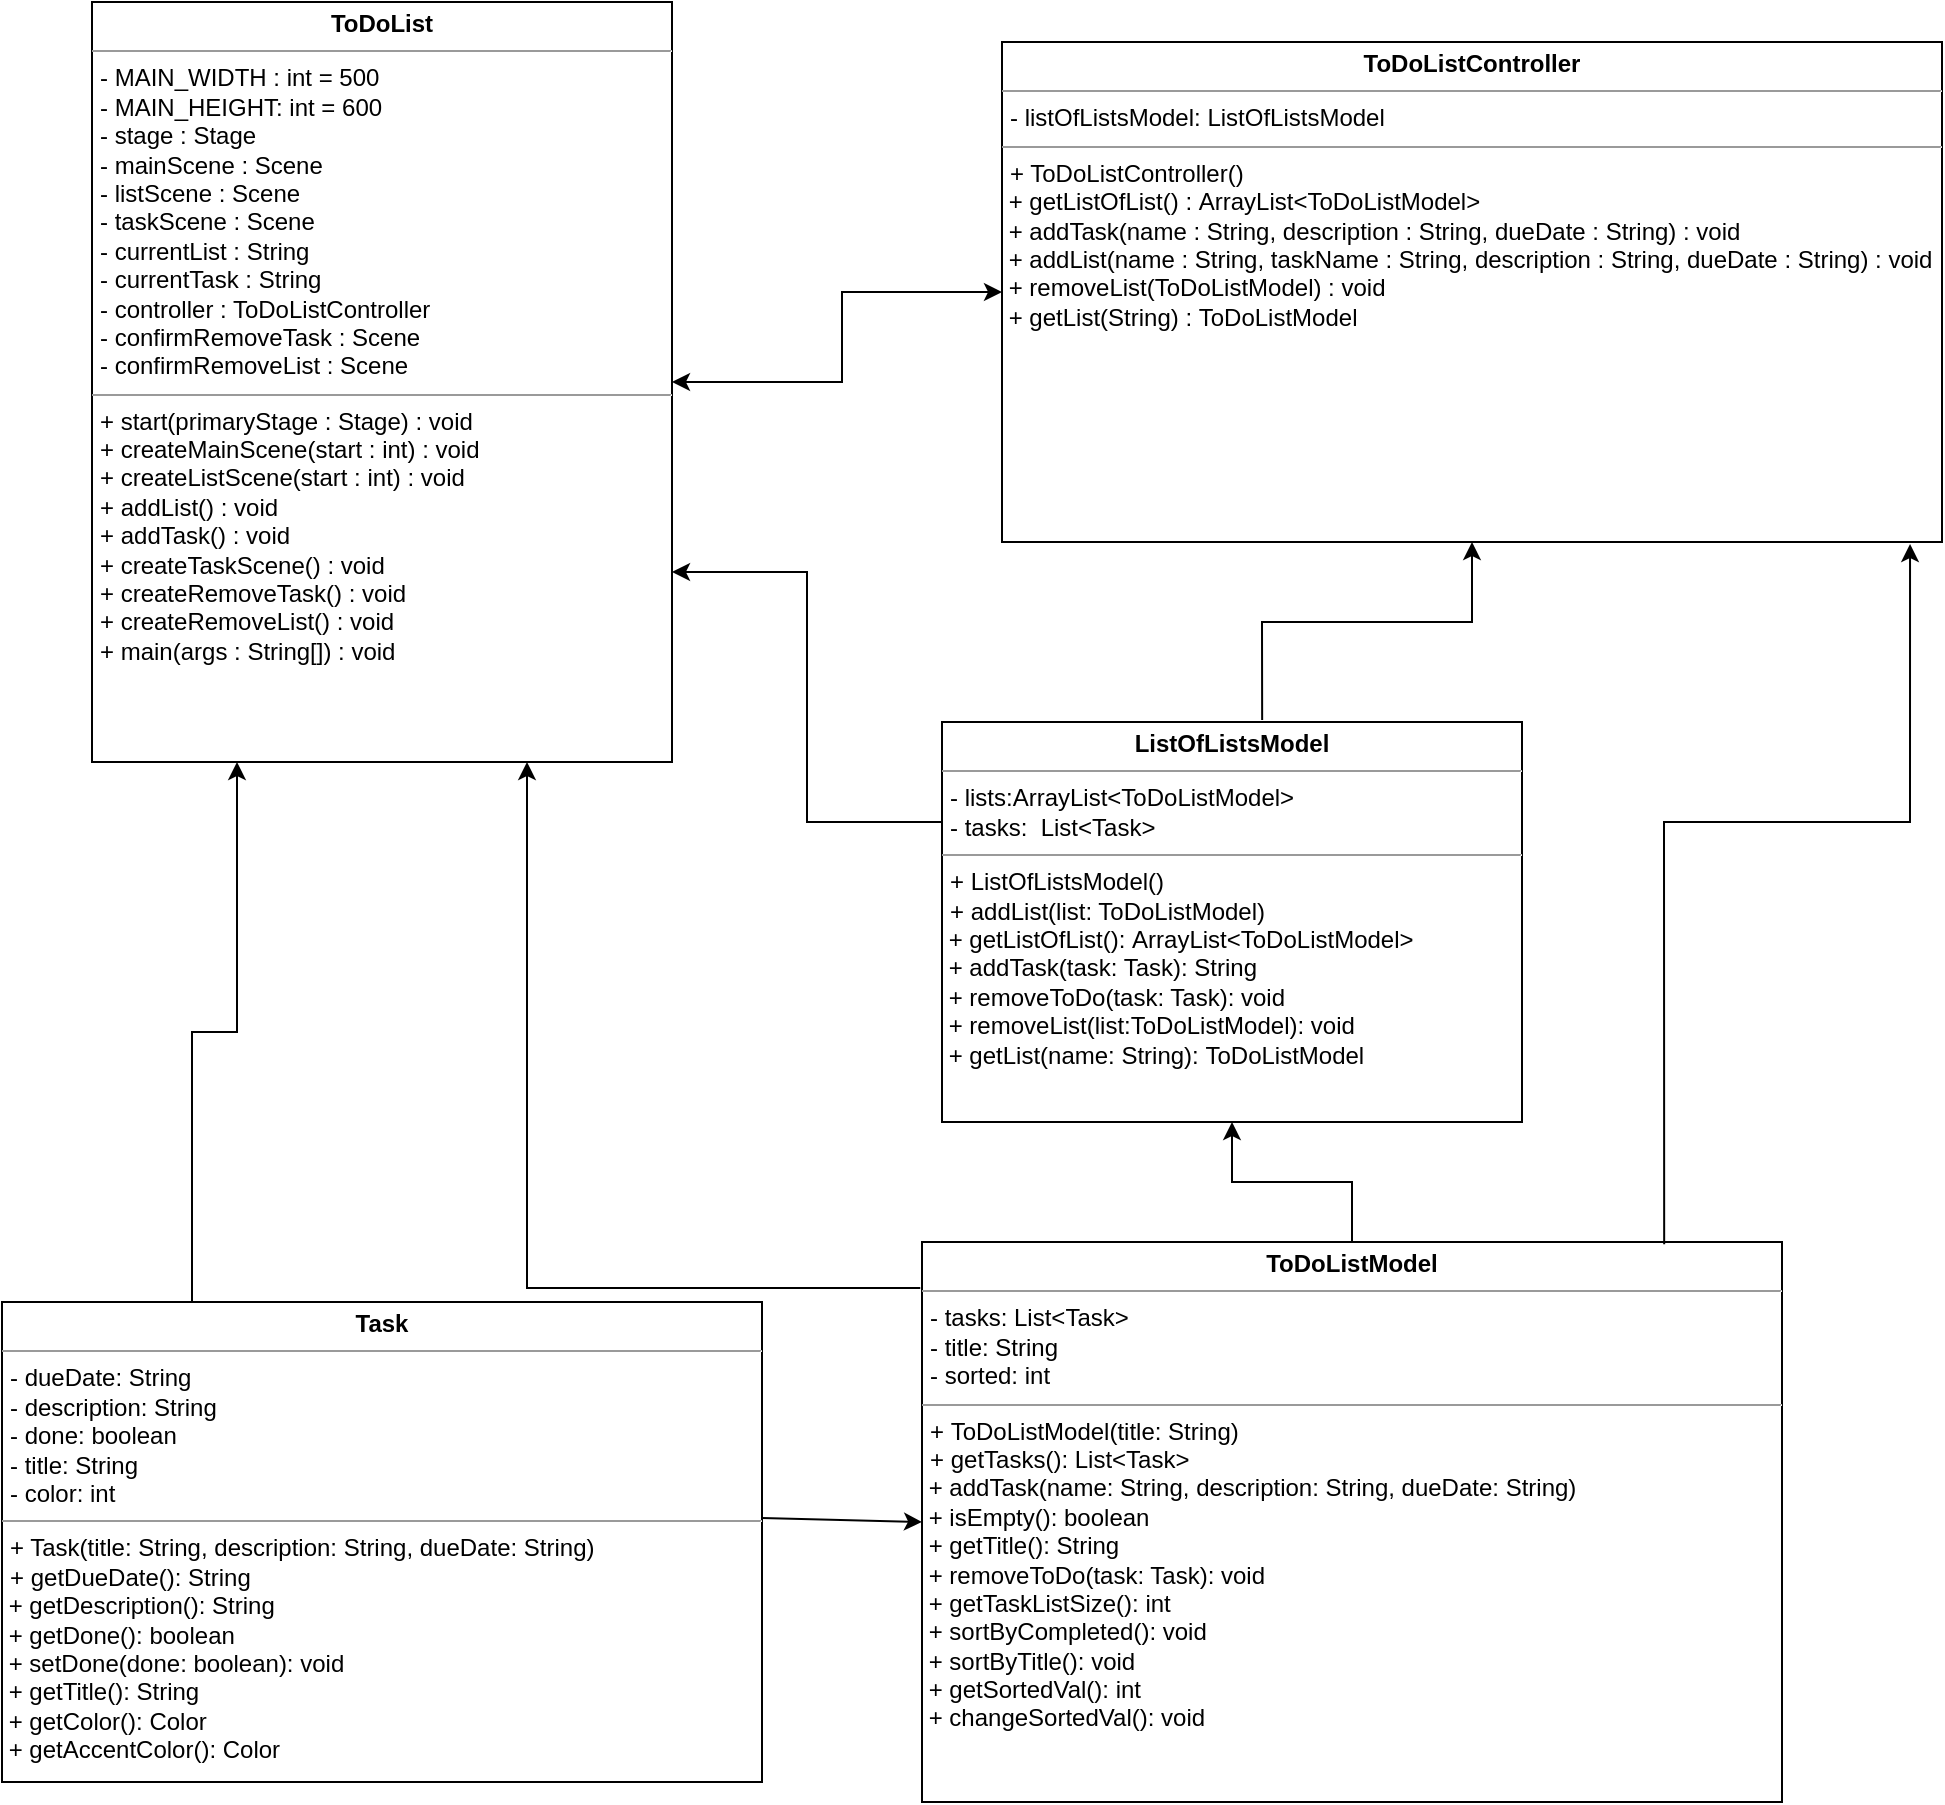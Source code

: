 <mxfile version="18.0.0" type="device"><diagram name="Page-1" id="c4acf3e9-155e-7222-9cf6-157b1a14988f"><mxGraphModel dx="1422" dy="762" grid="1" gridSize="10" guides="1" tooltips="1" connect="1" arrows="1" fold="1" page="1" pageScale="1" pageWidth="850" pageHeight="1100" background="none" math="0" shadow="0"><root><mxCell id="0"/><mxCell id="1" parent="0"/><mxCell id="dw-EZMcWTSS-PhOvnfnv-1" value="&lt;p style=&quot;margin: 0px ; margin-top: 4px ; text-align: center&quot;&gt;&lt;b&gt;ToDoListController&lt;/b&gt;&lt;br&gt;&lt;/p&gt;&lt;hr size=&quot;1&quot;&gt;&lt;p style=&quot;margin: 0px ; margin-left: 4px&quot;&gt;&lt;span style=&quot;background-color: initial;&quot;&gt;-&amp;nbsp;listOfListsModel:&amp;nbsp;ListOfListsModel&lt;/span&gt;&lt;br&gt;&lt;/p&gt;&lt;hr size=&quot;1&quot;&gt;&lt;p style=&quot;margin: 0px ; margin-left: 4px&quot;&gt;+ ToDoListController()&amp;nbsp;&lt;/p&gt;&amp;nbsp;+&amp;nbsp;getListOfList() :&amp;nbsp;ArrayList&amp;lt;ToDoListModel&amp;gt;&lt;br&gt;&amp;nbsp;+&amp;nbsp;addTask(name : String, description : String, dueDate : String) : void&lt;br&gt;&amp;nbsp;+&amp;nbsp;addList(name : String, taskName : String, description : String, dueDate : String) : void&lt;br&gt;&amp;nbsp;+&amp;nbsp;removeList(ToDoListModel) : void&lt;br&gt;&amp;nbsp;+ getList(String) :&amp;nbsp;ToDoListModel&amp;nbsp;" style="verticalAlign=top;align=left;overflow=fill;fontSize=12;fontFamily=Helvetica;html=1;rounded=0;shadow=0;comic=0;labelBackgroundColor=none;strokeWidth=1" parent="1" vertex="1"><mxGeometry x="540" y="50" width="470" height="250" as="geometry"/></mxCell><mxCell id="wv9OqnuYqMGECbg7WRqz-1" value="&lt;p style=&quot;margin: 0px ; margin-top: 4px ; text-align: center&quot;&gt;&lt;b&gt;Task&lt;/b&gt;&lt;/p&gt;&lt;hr size=&quot;1&quot;&gt;&lt;p style=&quot;margin: 0px ; margin-left: 4px&quot;&gt;- dueDate: String&lt;br&gt;- description: String&lt;/p&gt;&lt;p style=&quot;margin: 0px ; margin-left: 4px&quot;&gt;- done: boolean&lt;/p&gt;&lt;p style=&quot;margin: 0px ; margin-left: 4px&quot;&gt;- title: String&lt;/p&gt;&lt;p style=&quot;margin: 0px ; margin-left: 4px&quot;&gt;- color: int&lt;/p&gt;&lt;hr size=&quot;1&quot;&gt;&lt;p style=&quot;margin: 0px ; margin-left: 4px&quot;&gt;+ Task(title: String, description: String, dueDate: String)&lt;br&gt;+ getDueDate(): String&lt;/p&gt;&amp;nbsp;+&amp;nbsp;getDescription(): String&lt;br&gt;&amp;nbsp;+&amp;nbsp;getDone(): boolean&lt;br&gt;&amp;nbsp;+&amp;nbsp;setDone(done: boolean): void&lt;br&gt;&amp;nbsp;+&amp;nbsp;getTitle(): String&lt;br&gt;&amp;nbsp;+ getColor(): Color&lt;br&gt;&amp;nbsp;+ getAccentColor(): Color" style="verticalAlign=top;align=left;overflow=fill;fontSize=12;fontFamily=Helvetica;html=1;rounded=0;shadow=0;comic=0;labelBackgroundColor=none;strokeWidth=1" parent="1" vertex="1"><mxGeometry x="40" y="680" width="380" height="240" as="geometry"/></mxCell><mxCell id="wv9OqnuYqMGECbg7WRqz-2" value="&lt;p style=&quot;margin: 0px ; margin-top: 4px ; text-align: center&quot;&gt;&lt;b&gt;ToDoListModel&lt;/b&gt;&lt;br&gt;&lt;/p&gt;&lt;hr size=&quot;1&quot;&gt;&lt;p style=&quot;margin: 0px ; margin-left: 4px&quot;&gt;- tasks: List&amp;lt;Task&amp;gt;&lt;br&gt;- title: String&lt;/p&gt;&lt;p style=&quot;margin: 0px ; margin-left: 4px&quot;&gt;- sorted: int&lt;/p&gt;&lt;hr size=&quot;1&quot;&gt;&lt;p style=&quot;margin: 0px ; margin-left: 4px&quot;&gt;+&amp;nbsp;ToDoListModel(title: String)&lt;br&gt;+&amp;nbsp;getTasks(): List&amp;lt;Task&amp;gt;&lt;/p&gt;&amp;nbsp;+ addTask(name: String, description: String, dueDate: String)&lt;br&gt;&amp;nbsp;+ isEmpty(): boolean&lt;br&gt;&amp;nbsp;+&amp;nbsp;getTitle(): String&lt;br&gt;&amp;nbsp;+&amp;nbsp;removeToDo(task: Task): void&lt;br&gt;&amp;nbsp;+&amp;nbsp;getTaskListSize(): int&lt;br&gt;&amp;nbsp;+&amp;nbsp;sortByCompleted(): void&lt;br&gt;&amp;nbsp;+&amp;nbsp;sortByTitle(): void&lt;br&gt;&amp;nbsp;+ getSortedVal(): int&lt;br&gt;&amp;nbsp;+ changeSortedVal(): void" style="verticalAlign=top;align=left;overflow=fill;fontSize=12;fontFamily=Helvetica;html=1;rounded=0;shadow=0;comic=0;labelBackgroundColor=none;strokeWidth=1" parent="1" vertex="1"><mxGeometry x="500" y="650" width="430" height="280" as="geometry"/></mxCell><mxCell id="wv9OqnuYqMGECbg7WRqz-3" value="" style="endArrow=classic;html=1;rounded=0;exitX=1;exitY=0.45;exitDx=0;exitDy=0;entryX=0;entryY=0.5;entryDx=0;entryDy=0;exitPerimeter=0;endFill=1;" parent="1" source="wv9OqnuYqMGECbg7WRqz-1" target="wv9OqnuYqMGECbg7WRqz-2" edge="1"><mxGeometry width="50" height="50" relative="1" as="geometry"><mxPoint x="400" y="370" as="sourcePoint"/><mxPoint x="450" y="320" as="targetPoint"/><Array as="points"/></mxGeometry></mxCell><mxCell id="wv9OqnuYqMGECbg7WRqz-4" value="" style="endArrow=classic;html=1;rounded=0;exitX=0.863;exitY=0.004;exitDx=0;exitDy=0;exitPerimeter=0;entryX=0.966;entryY=1.004;entryDx=0;entryDy=0;entryPerimeter=0;endFill=1;" parent="1" source="wv9OqnuYqMGECbg7WRqz-2" target="dw-EZMcWTSS-PhOvnfnv-1" edge="1"><mxGeometry width="50" height="50" relative="1" as="geometry"><mxPoint x="400" y="210" as="sourcePoint"/><mxPoint x="450" y="160" as="targetPoint"/><Array as="points"><mxPoint x="871" y="440"/><mxPoint x="994" y="440"/></Array></mxGeometry></mxCell><mxCell id="wv9OqnuYqMGECbg7WRqz-5" value="&lt;p style=&quot;margin: 0px ; margin-top: 4px ; text-align: center&quot;&gt;&lt;b&gt;ListOfListsModel&lt;/b&gt;&lt;/p&gt;&lt;hr size=&quot;1&quot;&gt;&lt;p style=&quot;margin: 0px ; margin-left: 4px&quot;&gt;- lists:ArrayList&amp;lt;ToDoListModel&amp;gt;&lt;br&gt;- tasks:&amp;nbsp;&amp;nbsp;List&amp;lt;Task&amp;gt;&lt;/p&gt;&lt;hr size=&quot;1&quot;&gt;&lt;p style=&quot;margin: 0px ; margin-left: 4px&quot;&gt;+&amp;nbsp;ListOfListsModel()&lt;br&gt;+&amp;nbsp;addList(list: ToDoListModel)&lt;/p&gt;&amp;nbsp;+&amp;nbsp;getListOfList():&amp;nbsp;ArrayList&amp;lt;ToDoListModel&amp;gt;&lt;br&gt;&amp;nbsp;+&amp;nbsp;addTask(task: Task): String&lt;br&gt;&amp;nbsp;+&amp;nbsp;removeToDo(task: Task): void&lt;br&gt;&amp;nbsp;+&amp;nbsp;removeList(list:ToDoListModel): void&lt;br&gt;&amp;nbsp;+&amp;nbsp;getList(name: String):&amp;nbsp;ToDoListModel" style="verticalAlign=top;align=left;overflow=fill;fontSize=12;fontFamily=Helvetica;html=1;rounded=0;shadow=0;comic=0;labelBackgroundColor=none;strokeWidth=1" parent="1" vertex="1"><mxGeometry x="510" y="390" width="290" height="200" as="geometry"/></mxCell><mxCell id="wv9OqnuYqMGECbg7WRqz-6" value="" style="endArrow=classic;html=1;rounded=0;entryX=0.5;entryY=1;entryDx=0;entryDy=0;exitX=0.5;exitY=0;exitDx=0;exitDy=0;startArrow=none;startFill=0;endFill=1;" parent="1" source="wv9OqnuYqMGECbg7WRqz-2" target="wv9OqnuYqMGECbg7WRqz-5" edge="1"><mxGeometry width="50" height="50" relative="1" as="geometry"><mxPoint x="400" y="420" as="sourcePoint"/><mxPoint x="450" y="370" as="targetPoint"/><Array as="points"><mxPoint x="715" y="620"/><mxPoint x="655" y="620"/></Array></mxGeometry></mxCell><mxCell id="wv9OqnuYqMGECbg7WRqz-7" value="" style="endArrow=classic;html=1;rounded=0;exitX=0.552;exitY=-0.005;exitDx=0;exitDy=0;exitPerimeter=0;entryX=0.5;entryY=1;entryDx=0;entryDy=0;endFill=1;" parent="1" source="wv9OqnuYqMGECbg7WRqz-5" target="dw-EZMcWTSS-PhOvnfnv-1" edge="1"><mxGeometry width="50" height="50" relative="1" as="geometry"><mxPoint x="400" y="320" as="sourcePoint"/><mxPoint x="450" y="270" as="targetPoint"/><Array as="points"><mxPoint x="670" y="340"/><mxPoint x="775" y="340"/></Array></mxGeometry></mxCell><mxCell id="FItIbwwTlpkLWAL9aqih-6" style="edgeStyle=orthogonalEdgeStyle;rounded=0;orthogonalLoop=1;jettySize=auto;html=1;exitX=1;exitY=0.75;exitDx=0;exitDy=0;entryX=0;entryY=0.25;entryDx=0;entryDy=0;startArrow=classic;startFill=1;endArrow=none;endFill=0;" edge="1" parent="1" source="FItIbwwTlpkLWAL9aqih-1" target="wv9OqnuYqMGECbg7WRqz-5"><mxGeometry relative="1" as="geometry"/></mxCell><mxCell id="FItIbwwTlpkLWAL9aqih-7" style="edgeStyle=orthogonalEdgeStyle;rounded=0;orthogonalLoop=1;jettySize=auto;html=1;exitX=0.75;exitY=1;exitDx=0;exitDy=0;entryX=-0.002;entryY=0.082;entryDx=0;entryDy=0;entryPerimeter=0;endArrow=none;endFill=0;startArrow=classic;startFill=1;" edge="1" parent="1" source="FItIbwwTlpkLWAL9aqih-1" target="wv9OqnuYqMGECbg7WRqz-2"><mxGeometry relative="1" as="geometry"/></mxCell><mxCell id="FItIbwwTlpkLWAL9aqih-8" style="edgeStyle=orthogonalEdgeStyle;rounded=0;orthogonalLoop=1;jettySize=auto;html=1;exitX=0.25;exitY=1;exitDx=0;exitDy=0;entryX=0.25;entryY=0;entryDx=0;entryDy=0;endArrow=none;endFill=0;startArrow=classic;startFill=1;" edge="1" parent="1" source="FItIbwwTlpkLWAL9aqih-1" target="wv9OqnuYqMGECbg7WRqz-1"><mxGeometry relative="1" as="geometry"/></mxCell><mxCell id="FItIbwwTlpkLWAL9aqih-1" value="&lt;p style=&quot;margin: 0px ; margin-top: 4px ; text-align: center&quot;&gt;&lt;b&gt;ToDoList&lt;/b&gt;&lt;/p&gt;&lt;hr size=&quot;1&quot;&gt;&lt;p style=&quot;margin: 0px ; margin-left: 4px&quot;&gt;- MAIN_WIDTH : int = 500&lt;/p&gt;&lt;p style=&quot;margin: 0px ; margin-left: 4px&quot;&gt;- MAIN_HEIGHT: int = 600&lt;/p&gt;&lt;p style=&quot;margin: 0px ; margin-left: 4px&quot;&gt;- stage : Stage&lt;/p&gt;&lt;p style=&quot;margin: 0px ; margin-left: 4px&quot;&gt;- mainScene : Scene&lt;/p&gt;&lt;p style=&quot;margin: 0px ; margin-left: 4px&quot;&gt;- listScene : Scene&lt;/p&gt;&lt;p style=&quot;margin: 0px ; margin-left: 4px&quot;&gt;- taskScene : Scene&lt;/p&gt;&lt;p style=&quot;margin: 0px ; margin-left: 4px&quot;&gt;- currentList : String&lt;/p&gt;&lt;p style=&quot;margin: 0px ; margin-left: 4px&quot;&gt;- currentTask : String&lt;/p&gt;&lt;p style=&quot;margin: 0px ; margin-left: 4px&quot;&gt;- controller : ToDoListController&lt;/p&gt;&lt;p style=&quot;margin: 0px ; margin-left: 4px&quot;&gt;- confirmRemoveTask : Scene&lt;/p&gt;&lt;p style=&quot;margin: 0px ; margin-left: 4px&quot;&gt;- confirmRemoveList : Scene&lt;/p&gt;&lt;hr size=&quot;1&quot;&gt;&lt;p style=&quot;margin: 0px ; margin-left: 4px&quot;&gt;+ start(primaryStage : Stage) : void&lt;/p&gt;&lt;p style=&quot;margin: 0px ; margin-left: 4px&quot;&gt;+ createMainScene(start : int) : void&lt;/p&gt;&lt;p style=&quot;margin: 0px ; margin-left: 4px&quot;&gt;+ createListScene(start : int) : void&lt;/p&gt;&lt;p style=&quot;margin: 0px ; margin-left: 4px&quot;&gt;+ addList() : void&lt;/p&gt;&lt;p style=&quot;margin: 0px ; margin-left: 4px&quot;&gt;+ addTask() : void&lt;/p&gt;&lt;p style=&quot;margin: 0px ; margin-left: 4px&quot;&gt;+ createTaskScene() : void&lt;/p&gt;&lt;p style=&quot;margin: 0px ; margin-left: 4px&quot;&gt;+ createRemoveTask() : void&lt;/p&gt;&lt;p style=&quot;margin: 0px ; margin-left: 4px&quot;&gt;+ createRemoveList() : void&lt;/p&gt;&lt;p style=&quot;margin: 0px ; margin-left: 4px&quot;&gt;+ main(args : String[]) : void&lt;/p&gt;" style="verticalAlign=top;align=left;overflow=fill;fontSize=12;fontFamily=Helvetica;html=1;rounded=0;shadow=0;comic=0;labelBackgroundColor=none;strokeWidth=1" vertex="1" parent="1"><mxGeometry x="85" y="30" width="290" height="380" as="geometry"/></mxCell><mxCell id="FItIbwwTlpkLWAL9aqih-5" value="" style="endArrow=classic;html=1;rounded=0;exitX=1;exitY=0.5;exitDx=0;exitDy=0;entryX=0;entryY=0.5;entryDx=0;entryDy=0;startArrow=classic;startFill=1;endFill=1;" edge="1" parent="1" source="FItIbwwTlpkLWAL9aqih-1" target="dw-EZMcWTSS-PhOvnfnv-1"><mxGeometry width="50" height="50" relative="1" as="geometry"><mxPoint x="395.08" y="264.5" as="sourcePoint"/><mxPoint x="500" y="175.5" as="targetPoint"/><Array as="points"><mxPoint x="460" y="220"/><mxPoint x="460" y="175"/></Array></mxGeometry></mxCell></root></mxGraphModel></diagram></mxfile>